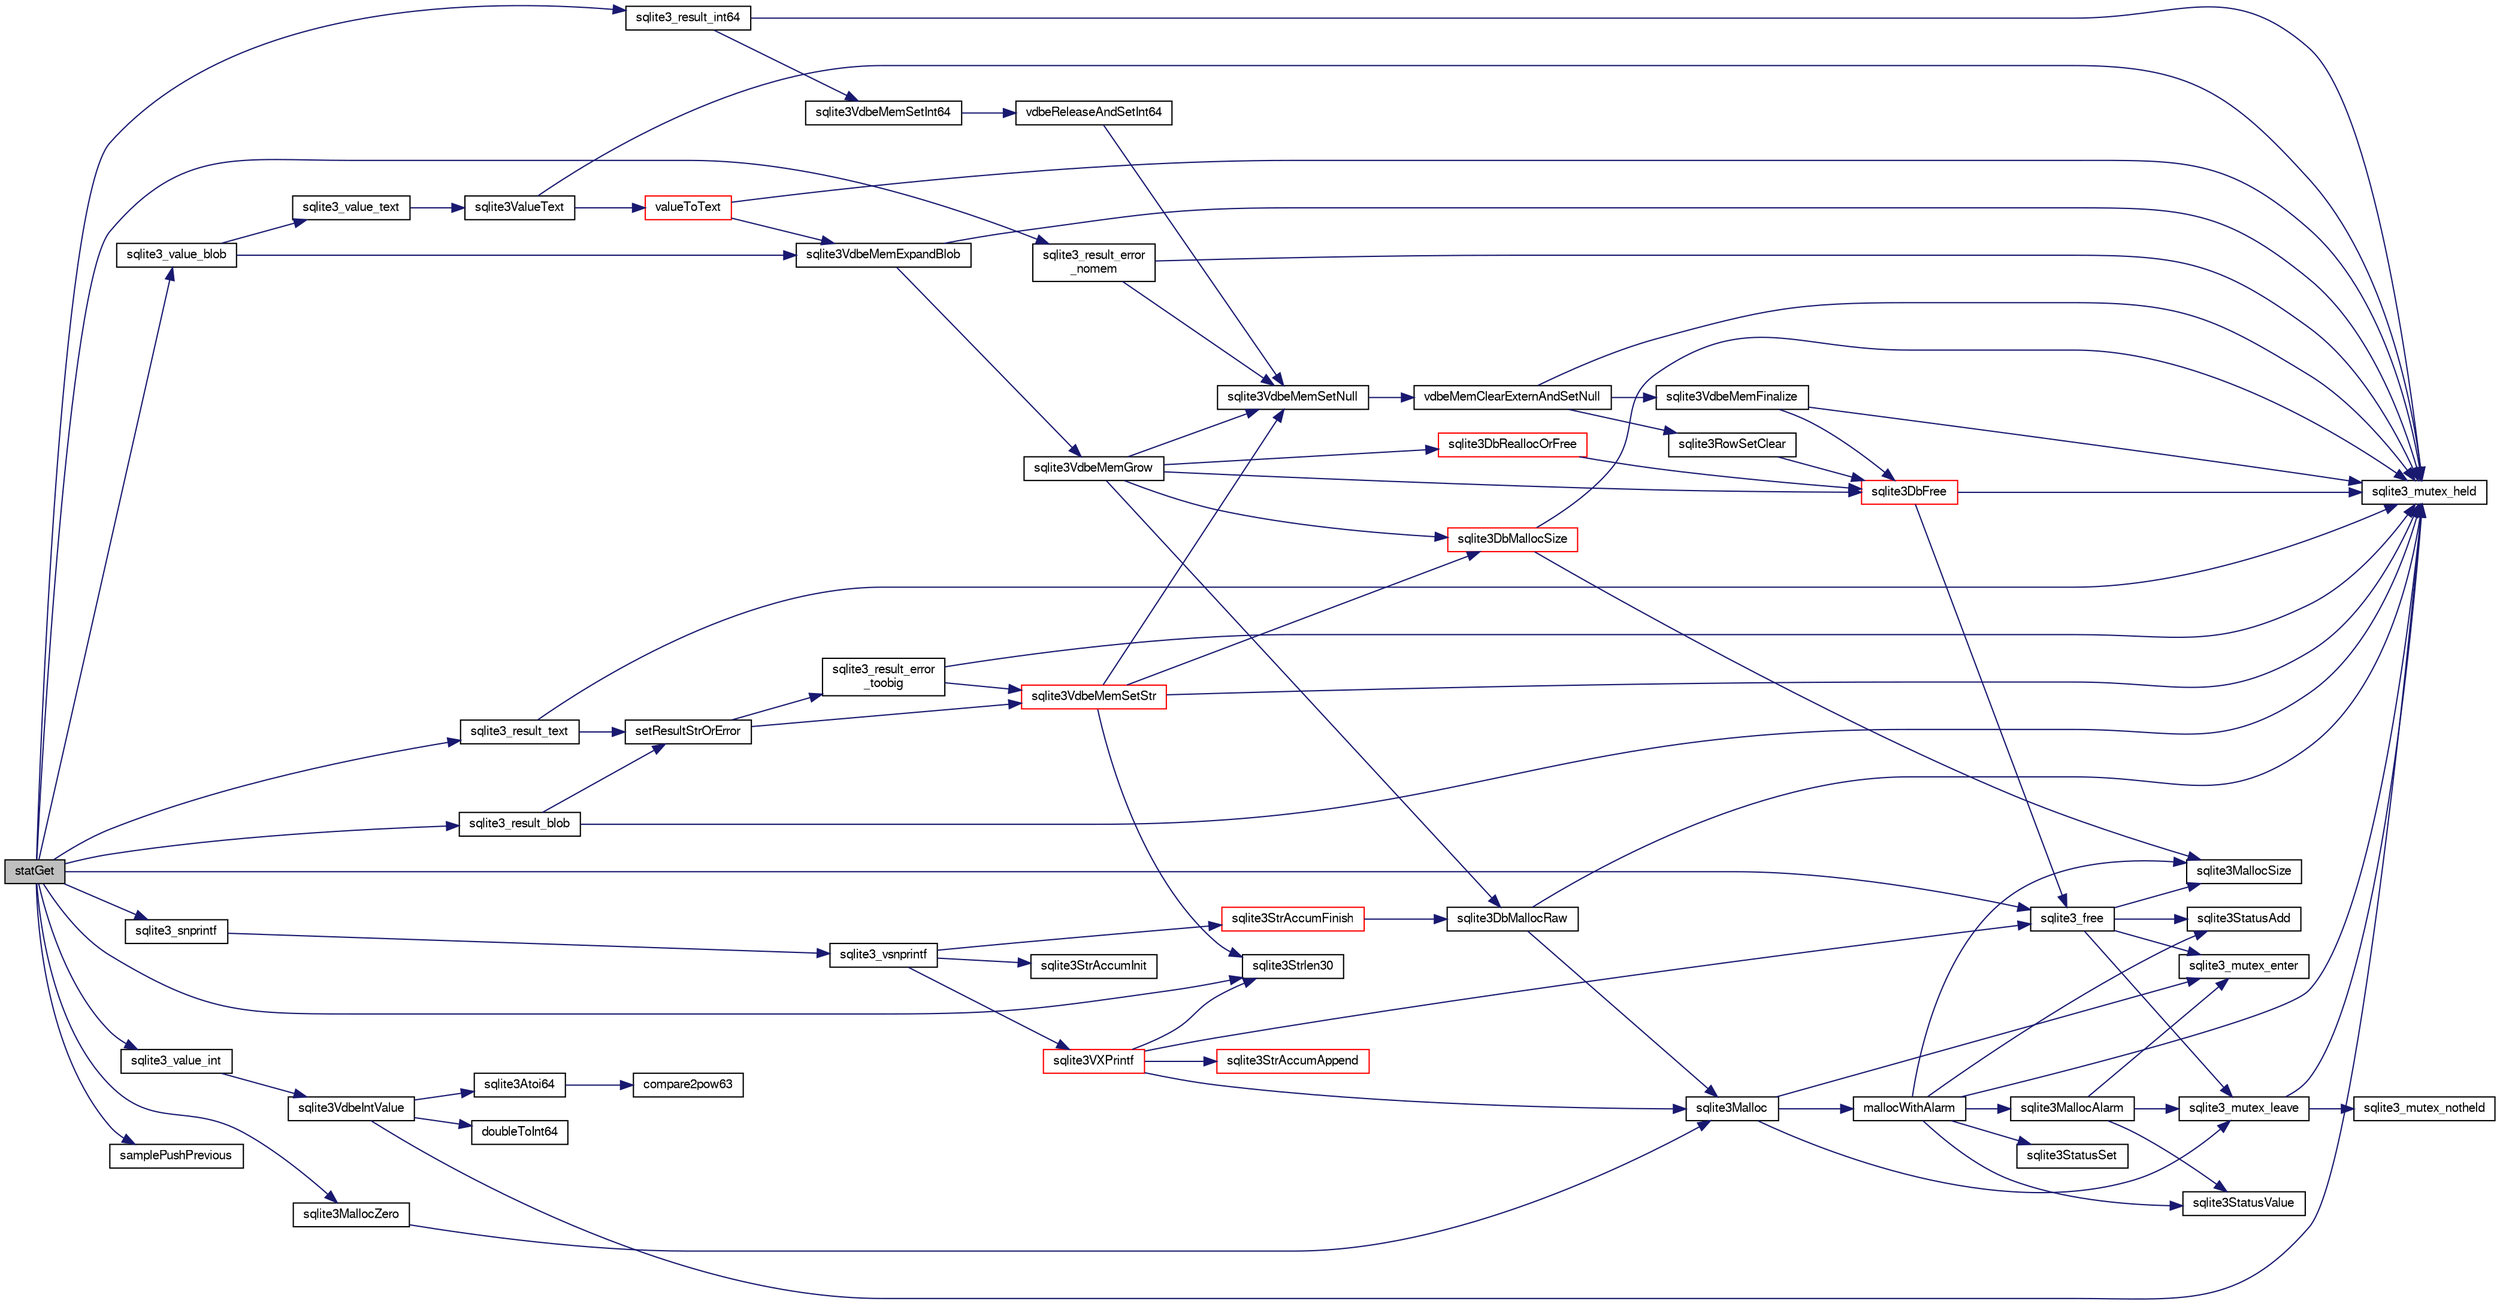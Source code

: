 digraph "statGet"
{
  edge [fontname="FreeSans",fontsize="10",labelfontname="FreeSans",labelfontsize="10"];
  node [fontname="FreeSans",fontsize="10",shape=record];
  rankdir="LR";
  Node826126 [label="statGet",height=0.2,width=0.4,color="black", fillcolor="grey75", style="filled", fontcolor="black"];
  Node826126 -> Node826127 [color="midnightblue",fontsize="10",style="solid",fontname="FreeSans"];
  Node826127 [label="sqlite3_value_blob",height=0.2,width=0.4,color="black", fillcolor="white", style="filled",URL="$sqlite3_8c.html#af2d4d12032718e4d9a929bcf561370c8"];
  Node826127 -> Node826128 [color="midnightblue",fontsize="10",style="solid",fontname="FreeSans"];
  Node826128 [label="sqlite3VdbeMemExpandBlob",height=0.2,width=0.4,color="black", fillcolor="white", style="filled",URL="$sqlite3_8c.html#afa1d06c05f058623f190c05aac4a5c7c"];
  Node826128 -> Node826129 [color="midnightblue",fontsize="10",style="solid",fontname="FreeSans"];
  Node826129 [label="sqlite3_mutex_held",height=0.2,width=0.4,color="black", fillcolor="white", style="filled",URL="$sqlite3_8c.html#acf77da68932b6bc163c5e68547ecc3e7"];
  Node826128 -> Node826130 [color="midnightblue",fontsize="10",style="solid",fontname="FreeSans"];
  Node826130 [label="sqlite3VdbeMemGrow",height=0.2,width=0.4,color="black", fillcolor="white", style="filled",URL="$sqlite3_8c.html#aba753c9690ae0ba31b5100945cf29447"];
  Node826130 -> Node826131 [color="midnightblue",fontsize="10",style="solid",fontname="FreeSans"];
  Node826131 [label="sqlite3DbMallocSize",height=0.2,width=0.4,color="red", fillcolor="white", style="filled",URL="$sqlite3_8c.html#aa397e5a8a03495203a0767abf0a71f86"];
  Node826131 -> Node826132 [color="midnightblue",fontsize="10",style="solid",fontname="FreeSans"];
  Node826132 [label="sqlite3MallocSize",height=0.2,width=0.4,color="black", fillcolor="white", style="filled",URL="$sqlite3_8c.html#acf5d2a5f35270bafb050bd2def576955"];
  Node826131 -> Node826129 [color="midnightblue",fontsize="10",style="solid",fontname="FreeSans"];
  Node826130 -> Node826134 [color="midnightblue",fontsize="10",style="solid",fontname="FreeSans"];
  Node826134 [label="sqlite3DbReallocOrFree",height=0.2,width=0.4,color="red", fillcolor="white", style="filled",URL="$sqlite3_8c.html#a532a9fd62eeb46b61885a0fff075231c"];
  Node826134 -> Node826146 [color="midnightblue",fontsize="10",style="solid",fontname="FreeSans"];
  Node826146 [label="sqlite3DbFree",height=0.2,width=0.4,color="red", fillcolor="white", style="filled",URL="$sqlite3_8c.html#ac70ab821a6607b4a1b909582dc37a069"];
  Node826146 -> Node826129 [color="midnightblue",fontsize="10",style="solid",fontname="FreeSans"];
  Node826146 -> Node826148 [color="midnightblue",fontsize="10",style="solid",fontname="FreeSans"];
  Node826148 [label="sqlite3_free",height=0.2,width=0.4,color="black", fillcolor="white", style="filled",URL="$sqlite3_8c.html#a6552349e36a8a691af5487999ab09519"];
  Node826148 -> Node826138 [color="midnightblue",fontsize="10",style="solid",fontname="FreeSans"];
  Node826138 [label="sqlite3_mutex_enter",height=0.2,width=0.4,color="black", fillcolor="white", style="filled",URL="$sqlite3_8c.html#a1c12cde690bd89f104de5cbad12a6bf5"];
  Node826148 -> Node826145 [color="midnightblue",fontsize="10",style="solid",fontname="FreeSans"];
  Node826145 [label="sqlite3StatusAdd",height=0.2,width=0.4,color="black", fillcolor="white", style="filled",URL="$sqlite3_8c.html#afa029f93586aeab4cc85360905dae9cd"];
  Node826148 -> Node826132 [color="midnightblue",fontsize="10",style="solid",fontname="FreeSans"];
  Node826148 -> Node826143 [color="midnightblue",fontsize="10",style="solid",fontname="FreeSans"];
  Node826143 [label="sqlite3_mutex_leave",height=0.2,width=0.4,color="black", fillcolor="white", style="filled",URL="$sqlite3_8c.html#a5838d235601dbd3c1fa993555c6bcc93"];
  Node826143 -> Node826129 [color="midnightblue",fontsize="10",style="solid",fontname="FreeSans"];
  Node826143 -> Node826144 [color="midnightblue",fontsize="10",style="solid",fontname="FreeSans"];
  Node826144 [label="sqlite3_mutex_notheld",height=0.2,width=0.4,color="black", fillcolor="white", style="filled",URL="$sqlite3_8c.html#a83967c837c1c000d3b5adcfaa688f5dc"];
  Node826130 -> Node826146 [color="midnightblue",fontsize="10",style="solid",fontname="FreeSans"];
  Node826130 -> Node826136 [color="midnightblue",fontsize="10",style="solid",fontname="FreeSans"];
  Node826136 [label="sqlite3DbMallocRaw",height=0.2,width=0.4,color="black", fillcolor="white", style="filled",URL="$sqlite3_8c.html#abbe8be0cf7175e11ddc3e2218fad924e"];
  Node826136 -> Node826129 [color="midnightblue",fontsize="10",style="solid",fontname="FreeSans"];
  Node826136 -> Node826137 [color="midnightblue",fontsize="10",style="solid",fontname="FreeSans"];
  Node826137 [label="sqlite3Malloc",height=0.2,width=0.4,color="black", fillcolor="white", style="filled",URL="$sqlite3_8c.html#a361a2eaa846b1885f123abe46f5d8b2b"];
  Node826137 -> Node826138 [color="midnightblue",fontsize="10",style="solid",fontname="FreeSans"];
  Node826137 -> Node826139 [color="midnightblue",fontsize="10",style="solid",fontname="FreeSans"];
  Node826139 [label="mallocWithAlarm",height=0.2,width=0.4,color="black", fillcolor="white", style="filled",URL="$sqlite3_8c.html#ab070d5cf8e48ec8a6a43cf025d48598b"];
  Node826139 -> Node826129 [color="midnightblue",fontsize="10",style="solid",fontname="FreeSans"];
  Node826139 -> Node826140 [color="midnightblue",fontsize="10",style="solid",fontname="FreeSans"];
  Node826140 [label="sqlite3StatusSet",height=0.2,width=0.4,color="black", fillcolor="white", style="filled",URL="$sqlite3_8c.html#afec7586c01fcb5ea17dc9d7725a589d9"];
  Node826139 -> Node826141 [color="midnightblue",fontsize="10",style="solid",fontname="FreeSans"];
  Node826141 [label="sqlite3StatusValue",height=0.2,width=0.4,color="black", fillcolor="white", style="filled",URL="$sqlite3_8c.html#a30b8ac296c6e200c1fa57708d52c6ef6"];
  Node826139 -> Node826142 [color="midnightblue",fontsize="10",style="solid",fontname="FreeSans"];
  Node826142 [label="sqlite3MallocAlarm",height=0.2,width=0.4,color="black", fillcolor="white", style="filled",URL="$sqlite3_8c.html#ada66988e8471d1198f3219c062377508"];
  Node826142 -> Node826141 [color="midnightblue",fontsize="10",style="solid",fontname="FreeSans"];
  Node826142 -> Node826143 [color="midnightblue",fontsize="10",style="solid",fontname="FreeSans"];
  Node826142 -> Node826138 [color="midnightblue",fontsize="10",style="solid",fontname="FreeSans"];
  Node826139 -> Node826132 [color="midnightblue",fontsize="10",style="solid",fontname="FreeSans"];
  Node826139 -> Node826145 [color="midnightblue",fontsize="10",style="solid",fontname="FreeSans"];
  Node826137 -> Node826143 [color="midnightblue",fontsize="10",style="solid",fontname="FreeSans"];
  Node826130 -> Node826263 [color="midnightblue",fontsize="10",style="solid",fontname="FreeSans"];
  Node826263 [label="sqlite3VdbeMemSetNull",height=0.2,width=0.4,color="black", fillcolor="white", style="filled",URL="$sqlite3_8c.html#ae01092c23aebaf8a3ebdf3954609b410"];
  Node826263 -> Node826206 [color="midnightblue",fontsize="10",style="solid",fontname="FreeSans"];
  Node826206 [label="vdbeMemClearExternAndSetNull",height=0.2,width=0.4,color="black", fillcolor="white", style="filled",URL="$sqlite3_8c.html#a29c41a360fb0e86b817777daf061230c"];
  Node826206 -> Node826129 [color="midnightblue",fontsize="10",style="solid",fontname="FreeSans"];
  Node826206 -> Node826207 [color="midnightblue",fontsize="10",style="solid",fontname="FreeSans"];
  Node826207 [label="sqlite3VdbeMemFinalize",height=0.2,width=0.4,color="black", fillcolor="white", style="filled",URL="$sqlite3_8c.html#a2568220f48ddef81b1c43e401042d9d2"];
  Node826207 -> Node826129 [color="midnightblue",fontsize="10",style="solid",fontname="FreeSans"];
  Node826207 -> Node826146 [color="midnightblue",fontsize="10",style="solid",fontname="FreeSans"];
  Node826206 -> Node826208 [color="midnightblue",fontsize="10",style="solid",fontname="FreeSans"];
  Node826208 [label="sqlite3RowSetClear",height=0.2,width=0.4,color="black", fillcolor="white", style="filled",URL="$sqlite3_8c.html#ae153de0cd969511a607e26deeca80342"];
  Node826208 -> Node826146 [color="midnightblue",fontsize="10",style="solid",fontname="FreeSans"];
  Node826127 -> Node826198 [color="midnightblue",fontsize="10",style="solid",fontname="FreeSans"];
  Node826198 [label="sqlite3_value_text",height=0.2,width=0.4,color="black", fillcolor="white", style="filled",URL="$sqlite3_8c.html#aef2ace3239e6dd59c74110faa70f8171"];
  Node826198 -> Node826199 [color="midnightblue",fontsize="10",style="solid",fontname="FreeSans"];
  Node826199 [label="sqlite3ValueText",height=0.2,width=0.4,color="black", fillcolor="white", style="filled",URL="$sqlite3_8c.html#ad567a94e52d1adf81f4857fdba00a59b"];
  Node826199 -> Node826129 [color="midnightblue",fontsize="10",style="solid",fontname="FreeSans"];
  Node826199 -> Node826200 [color="midnightblue",fontsize="10",style="solid",fontname="FreeSans"];
  Node826200 [label="valueToText",height=0.2,width=0.4,color="red", fillcolor="white", style="filled",URL="$sqlite3_8c.html#abded1c4848e5c5901949c02af499044c"];
  Node826200 -> Node826129 [color="midnightblue",fontsize="10",style="solid",fontname="FreeSans"];
  Node826200 -> Node826128 [color="midnightblue",fontsize="10",style="solid",fontname="FreeSans"];
  Node826126 -> Node826291 [color="midnightblue",fontsize="10",style="solid",fontname="FreeSans"];
  Node826291 [label="sqlite3_value_int",height=0.2,width=0.4,color="black", fillcolor="white", style="filled",URL="$sqlite3_8c.html#a5c6adf98772a341f3df5ccd5ff003245"];
  Node826291 -> Node826186 [color="midnightblue",fontsize="10",style="solid",fontname="FreeSans"];
  Node826186 [label="sqlite3VdbeIntValue",height=0.2,width=0.4,color="black", fillcolor="white", style="filled",URL="$sqlite3_8c.html#a3dc28e3bfdbecf81633c3697a3aacd45"];
  Node826186 -> Node826129 [color="midnightblue",fontsize="10",style="solid",fontname="FreeSans"];
  Node826186 -> Node826187 [color="midnightblue",fontsize="10",style="solid",fontname="FreeSans"];
  Node826187 [label="doubleToInt64",height=0.2,width=0.4,color="black", fillcolor="white", style="filled",URL="$sqlite3_8c.html#a85975c48e5a38f9b8c99b72eb72ebc44"];
  Node826186 -> Node826188 [color="midnightblue",fontsize="10",style="solid",fontname="FreeSans"];
  Node826188 [label="sqlite3Atoi64",height=0.2,width=0.4,color="black", fillcolor="white", style="filled",URL="$sqlite3_8c.html#a5b13083911b3dc0a0b54f43acc686a39"];
  Node826188 -> Node826189 [color="midnightblue",fontsize="10",style="solid",fontname="FreeSans"];
  Node826189 [label="compare2pow63",height=0.2,width=0.4,color="black", fillcolor="white", style="filled",URL="$sqlite3_8c.html#adcbebdd3f570175519922276b83132e0"];
  Node826126 -> Node826156 [color="midnightblue",fontsize="10",style="solid",fontname="FreeSans"];
  Node826156 [label="sqlite3MallocZero",height=0.2,width=0.4,color="black", fillcolor="white", style="filled",URL="$sqlite3_8c.html#ab3e07a30b9b5471f9f5e8f9cb7229934"];
  Node826156 -> Node826137 [color="midnightblue",fontsize="10",style="solid",fontname="FreeSans"];
  Node826126 -> Node826265 [color="midnightblue",fontsize="10",style="solid",fontname="FreeSans"];
  Node826265 [label="sqlite3_result_error\l_nomem",height=0.2,width=0.4,color="black", fillcolor="white", style="filled",URL="$sqlite3_8c.html#aa3c1191fb83e4e8bdde15f13d05bd82a"];
  Node826265 -> Node826129 [color="midnightblue",fontsize="10",style="solid",fontname="FreeSans"];
  Node826265 -> Node826263 [color="midnightblue",fontsize="10",style="solid",fontname="FreeSans"];
  Node826126 -> Node826213 [color="midnightblue",fontsize="10",style="solid",fontname="FreeSans"];
  Node826213 [label="sqlite3_snprintf",height=0.2,width=0.4,color="black", fillcolor="white", style="filled",URL="$sqlite3_8c.html#aa2695a752e971577f5784122f2013c40"];
  Node826213 -> Node826214 [color="midnightblue",fontsize="10",style="solid",fontname="FreeSans"];
  Node826214 [label="sqlite3_vsnprintf",height=0.2,width=0.4,color="black", fillcolor="white", style="filled",URL="$sqlite3_8c.html#a0862c03aea71d62847e452aa655add42"];
  Node826214 -> Node826175 [color="midnightblue",fontsize="10",style="solid",fontname="FreeSans"];
  Node826175 [label="sqlite3StrAccumInit",height=0.2,width=0.4,color="black", fillcolor="white", style="filled",URL="$sqlite3_8c.html#aabf95e113b9d54d519cd15a56215f560"];
  Node826214 -> Node826176 [color="midnightblue",fontsize="10",style="solid",fontname="FreeSans"];
  Node826176 [label="sqlite3VXPrintf",height=0.2,width=0.4,color="red", fillcolor="white", style="filled",URL="$sqlite3_8c.html#a63c25806c9bd4a2b76f9a0eb232c6bde"];
  Node826176 -> Node826177 [color="midnightblue",fontsize="10",style="solid",fontname="FreeSans"];
  Node826177 [label="sqlite3StrAccumAppend",height=0.2,width=0.4,color="red", fillcolor="white", style="filled",URL="$sqlite3_8c.html#a56664fa33def33c5a5245b623441d5e0"];
  Node826176 -> Node826137 [color="midnightblue",fontsize="10",style="solid",fontname="FreeSans"];
  Node826176 -> Node826195 [color="midnightblue",fontsize="10",style="solid",fontname="FreeSans"];
  Node826195 [label="sqlite3Strlen30",height=0.2,width=0.4,color="black", fillcolor="white", style="filled",URL="$sqlite3_8c.html#a3dcd80ba41f1a308193dee74857b62a7"];
  Node826176 -> Node826148 [color="midnightblue",fontsize="10",style="solid",fontname="FreeSans"];
  Node826214 -> Node826215 [color="midnightblue",fontsize="10",style="solid",fontname="FreeSans"];
  Node826215 [label="sqlite3StrAccumFinish",height=0.2,width=0.4,color="red", fillcolor="white", style="filled",URL="$sqlite3_8c.html#adb7f26b10ac1b847db6f000ef4c2e2ba"];
  Node826215 -> Node826136 [color="midnightblue",fontsize="10",style="solid",fontname="FreeSans"];
  Node826126 -> Node826195 [color="midnightblue",fontsize="10",style="solid",fontname="FreeSans"];
  Node826126 -> Node826267 [color="midnightblue",fontsize="10",style="solid",fontname="FreeSans"];
  Node826267 [label="sqlite3_result_text",height=0.2,width=0.4,color="black", fillcolor="white", style="filled",URL="$sqlite3_8c.html#a2c06bc83045bd7986b89e5e8bd689bdf"];
  Node826267 -> Node826129 [color="midnightblue",fontsize="10",style="solid",fontname="FreeSans"];
  Node826267 -> Node826268 [color="midnightblue",fontsize="10",style="solid",fontname="FreeSans"];
  Node826268 [label="setResultStrOrError",height=0.2,width=0.4,color="black", fillcolor="white", style="filled",URL="$sqlite3_8c.html#af1d0f45c261a19434fad327798cc6d6b"];
  Node826268 -> Node826262 [color="midnightblue",fontsize="10",style="solid",fontname="FreeSans"];
  Node826262 [label="sqlite3VdbeMemSetStr",height=0.2,width=0.4,color="red", fillcolor="white", style="filled",URL="$sqlite3_8c.html#a9697bec7c3b512483638ea3646191d7d"];
  Node826262 -> Node826129 [color="midnightblue",fontsize="10",style="solid",fontname="FreeSans"];
  Node826262 -> Node826263 [color="midnightblue",fontsize="10",style="solid",fontname="FreeSans"];
  Node826262 -> Node826195 [color="midnightblue",fontsize="10",style="solid",fontname="FreeSans"];
  Node826262 -> Node826131 [color="midnightblue",fontsize="10",style="solid",fontname="FreeSans"];
  Node826268 -> Node826261 [color="midnightblue",fontsize="10",style="solid",fontname="FreeSans"];
  Node826261 [label="sqlite3_result_error\l_toobig",height=0.2,width=0.4,color="black", fillcolor="white", style="filled",URL="$sqlite3_8c.html#ad4f0c5e8c9421d0c4550c1a108221abe"];
  Node826261 -> Node826129 [color="midnightblue",fontsize="10",style="solid",fontname="FreeSans"];
  Node826261 -> Node826262 [color="midnightblue",fontsize="10",style="solid",fontname="FreeSans"];
  Node826126 -> Node826148 [color="midnightblue",fontsize="10",style="solid",fontname="FreeSans"];
  Node826126 -> Node826409 [color="midnightblue",fontsize="10",style="solid",fontname="FreeSans"];
  Node826409 [label="samplePushPrevious",height=0.2,width=0.4,color="black", fillcolor="white", style="filled",URL="$sqlite3_8c.html#a6c31fd5a13462a01f35aa3017ad275e2"];
  Node826126 -> Node826302 [color="midnightblue",fontsize="10",style="solid",fontname="FreeSans"];
  Node826302 [label="sqlite3_result_int64",height=0.2,width=0.4,color="black", fillcolor="white", style="filled",URL="$sqlite3_8c.html#a9cb3b68d2411f2c50419b05613b426e1"];
  Node826302 -> Node826129 [color="midnightblue",fontsize="10",style="solid",fontname="FreeSans"];
  Node826302 -> Node826286 [color="midnightblue",fontsize="10",style="solid",fontname="FreeSans"];
  Node826286 [label="sqlite3VdbeMemSetInt64",height=0.2,width=0.4,color="black", fillcolor="white", style="filled",URL="$sqlite3_8c.html#a57c5843cac8f6180ee994267a23f86a3"];
  Node826286 -> Node826287 [color="midnightblue",fontsize="10",style="solid",fontname="FreeSans"];
  Node826287 [label="vdbeReleaseAndSetInt64",height=0.2,width=0.4,color="black", fillcolor="white", style="filled",URL="$sqlite3_8c.html#abdcd42be8fe3e9bff2493533da9b5697"];
  Node826287 -> Node826263 [color="midnightblue",fontsize="10",style="solid",fontname="FreeSans"];
  Node826126 -> Node826316 [color="midnightblue",fontsize="10",style="solid",fontname="FreeSans"];
  Node826316 [label="sqlite3_result_blob",height=0.2,width=0.4,color="black", fillcolor="white", style="filled",URL="$sqlite3_8c.html#aa37a7968d2cc1824ff30313c9d2a8b3c"];
  Node826316 -> Node826129 [color="midnightblue",fontsize="10",style="solid",fontname="FreeSans"];
  Node826316 -> Node826268 [color="midnightblue",fontsize="10",style="solid",fontname="FreeSans"];
}
